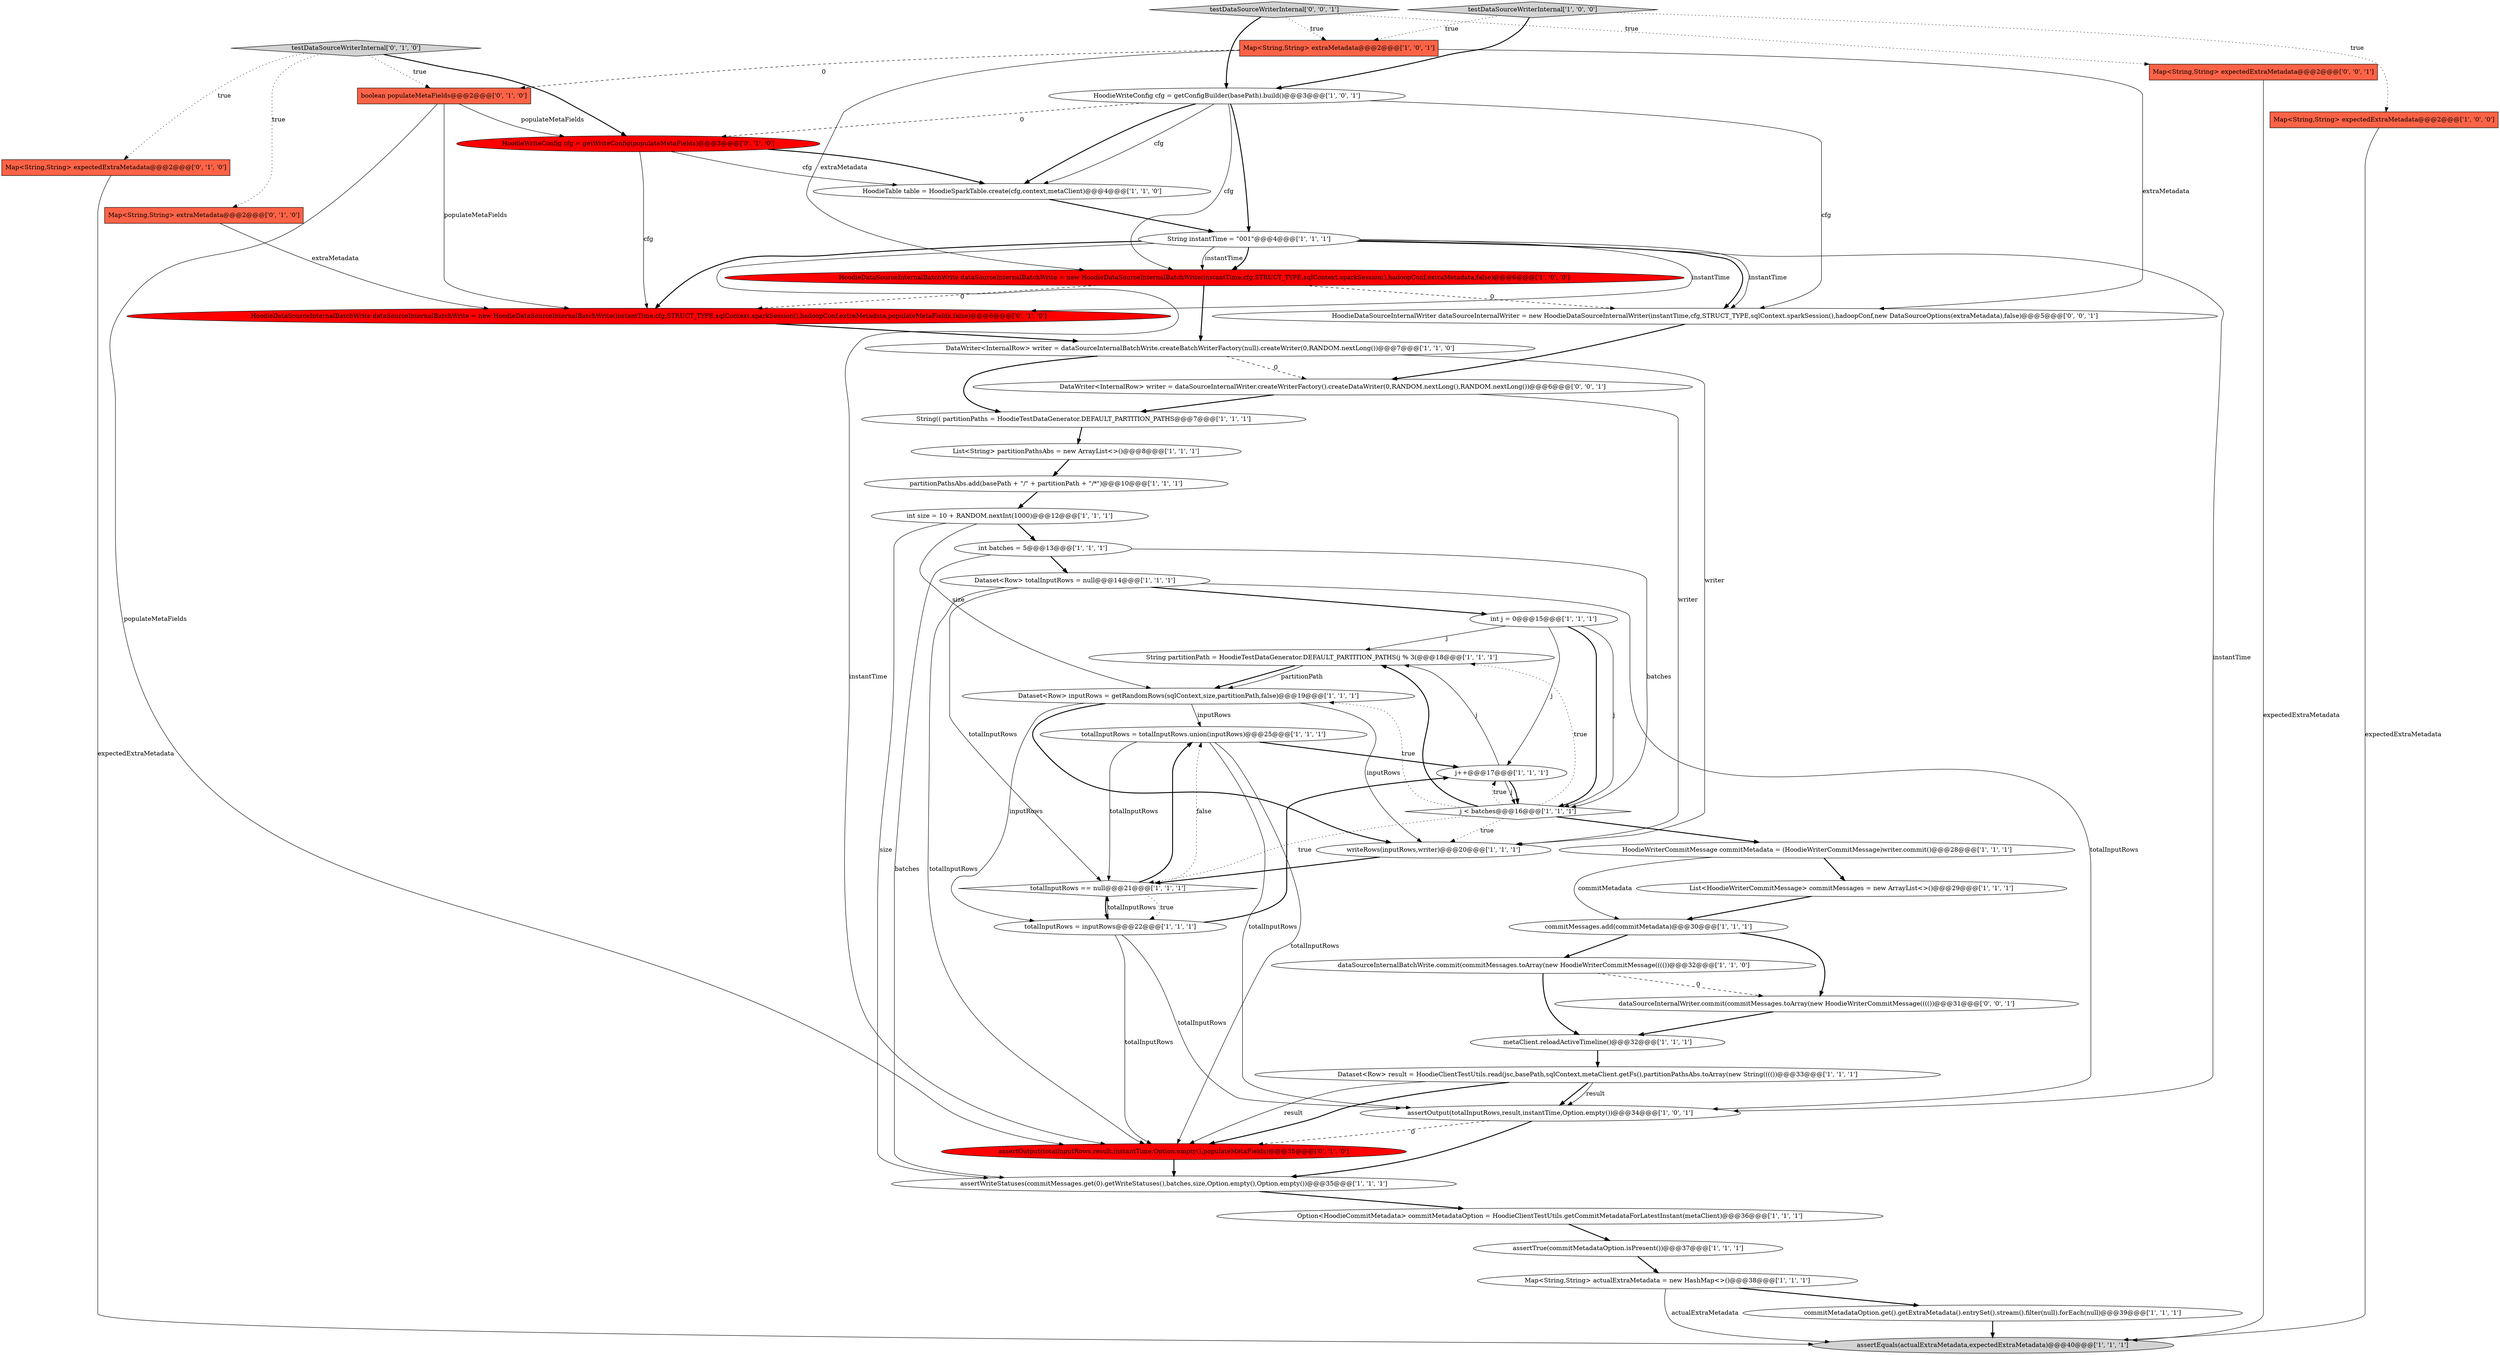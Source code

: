 digraph {
24 [style = filled, label = "String partitionPath = HoodieTestDataGenerator.DEFAULT_PARTITION_PATHS(j % 3(@@@18@@@['1', '1', '1']", fillcolor = white, shape = ellipse image = "AAA0AAABBB1BBB"];
6 [style = filled, label = "HoodieWriteConfig cfg = getConfigBuilder(basePath).build()@@@3@@@['1', '0', '1']", fillcolor = white, shape = ellipse image = "AAA0AAABBB1BBB"];
14 [style = filled, label = "j++@@@17@@@['1', '1', '1']", fillcolor = white, shape = ellipse image = "AAA0AAABBB1BBB"];
32 [style = filled, label = "int j = 0@@@15@@@['1', '1', '1']", fillcolor = white, shape = ellipse image = "AAA0AAABBB1BBB"];
41 [style = filled, label = "HoodieWriteConfig cfg = getWriteConfig(populateMetaFields)@@@3@@@['0', '1', '0']", fillcolor = red, shape = ellipse image = "AAA1AAABBB2BBB"];
31 [style = filled, label = "HoodieTable table = HoodieSparkTable.create(cfg,context,metaClient)@@@4@@@['1', '1', '0']", fillcolor = white, shape = ellipse image = "AAA0AAABBB1BBB"];
35 [style = filled, label = "Map<String,String> extraMetadata@@@2@@@['1', '0', '1']", fillcolor = tomato, shape = box image = "AAA0AAABBB1BBB"];
47 [style = filled, label = "testDataSourceWriterInternal['0', '0', '1']", fillcolor = lightgray, shape = diamond image = "AAA0AAABBB3BBB"];
28 [style = filled, label = "testDataSourceWriterInternal['1', '0', '0']", fillcolor = lightgray, shape = diamond image = "AAA0AAABBB1BBB"];
12 [style = filled, label = "partitionPathsAbs.add(basePath + \"/\" + partitionPath + \"/*\")@@@10@@@['1', '1', '1']", fillcolor = white, shape = ellipse image = "AAA0AAABBB1BBB"];
1 [style = filled, label = "metaClient.reloadActiveTimeline()@@@32@@@['1', '1', '1']", fillcolor = white, shape = ellipse image = "AAA0AAABBB1BBB"];
40 [style = filled, label = "boolean populateMetaFields@@@2@@@['0', '1', '0']", fillcolor = tomato, shape = box image = "AAA1AAABBB2BBB"];
45 [style = filled, label = "dataSourceInternalWriter.commit(commitMessages.toArray(new HoodieWriterCommitMessage(((())@@@31@@@['0', '0', '1']", fillcolor = white, shape = ellipse image = "AAA0AAABBB3BBB"];
0 [style = filled, label = "List<String> partitionPathsAbs = new ArrayList<>()@@@8@@@['1', '1', '1']", fillcolor = white, shape = ellipse image = "AAA0AAABBB1BBB"];
17 [style = filled, label = "totalInputRows = totalInputRows.union(inputRows)@@@25@@@['1', '1', '1']", fillcolor = white, shape = ellipse image = "AAA0AAABBB1BBB"];
38 [style = filled, label = "Map<String,String> extraMetadata@@@2@@@['0', '1', '0']", fillcolor = tomato, shape = box image = "AAA0AAABBB2BBB"];
23 [style = filled, label = "j < batches@@@16@@@['1', '1', '1']", fillcolor = white, shape = diamond image = "AAA0AAABBB1BBB"];
39 [style = filled, label = "testDataSourceWriterInternal['0', '1', '0']", fillcolor = lightgray, shape = diamond image = "AAA0AAABBB2BBB"];
4 [style = filled, label = "String instantTime = \"001\"@@@4@@@['1', '1', '1']", fillcolor = white, shape = ellipse image = "AAA0AAABBB1BBB"];
10 [style = filled, label = "String(( partitionPaths = HoodieTestDataGenerator.DEFAULT_PARTITION_PATHS@@@7@@@['1', '1', '1']", fillcolor = white, shape = ellipse image = "AAA0AAABBB1BBB"];
46 [style = filled, label = "HoodieDataSourceInternalWriter dataSourceInternalWriter = new HoodieDataSourceInternalWriter(instantTime,cfg,STRUCT_TYPE,sqlContext.sparkSession(),hadoopConf,new DataSourceOptions(extraMetadata),false)@@@5@@@['0', '0', '1']", fillcolor = white, shape = ellipse image = "AAA0AAABBB3BBB"];
29 [style = filled, label = "int batches = 5@@@13@@@['1', '1', '1']", fillcolor = white, shape = ellipse image = "AAA0AAABBB1BBB"];
5 [style = filled, label = "Dataset<Row> inputRows = getRandomRows(sqlContext,size,partitionPath,false)@@@19@@@['1', '1', '1']", fillcolor = white, shape = ellipse image = "AAA0AAABBB1BBB"];
21 [style = filled, label = "commitMetadataOption.get().getExtraMetadata().entrySet().stream().filter(null).forEach(null)@@@39@@@['1', '1', '1']", fillcolor = white, shape = ellipse image = "AAA0AAABBB1BBB"];
37 [style = filled, label = "Map<String,String> expectedExtraMetadata@@@2@@@['0', '1', '0']", fillcolor = tomato, shape = box image = "AAA0AAABBB2BBB"];
27 [style = filled, label = "commitMessages.add(commitMetadata)@@@30@@@['1', '1', '1']", fillcolor = white, shape = ellipse image = "AAA0AAABBB1BBB"];
2 [style = filled, label = "assertEquals(actualExtraMetadata,expectedExtraMetadata)@@@40@@@['1', '1', '1']", fillcolor = lightgray, shape = ellipse image = "AAA0AAABBB1BBB"];
36 [style = filled, label = "HoodieDataSourceInternalBatchWrite dataSourceInternalBatchWrite = new HoodieDataSourceInternalBatchWrite(instantTime,cfg,STRUCT_TYPE,sqlContext.sparkSession(),hadoopConf,extraMetadata,populateMetaFields,false)@@@6@@@['0', '1', '0']", fillcolor = red, shape = ellipse image = "AAA1AAABBB2BBB"];
3 [style = filled, label = "Dataset<Row> result = HoodieClientTestUtils.read(jsc,basePath,sqlContext,metaClient.getFs(),partitionPathsAbs.toArray(new String(((())@@@33@@@['1', '1', '1']", fillcolor = white, shape = ellipse image = "AAA0AAABBB1BBB"];
9 [style = filled, label = "Map<String,String> actualExtraMetadata = new HashMap<>()@@@38@@@['1', '1', '1']", fillcolor = white, shape = ellipse image = "AAA0AAABBB1BBB"];
33 [style = filled, label = "HoodieDataSourceInternalBatchWrite dataSourceInternalBatchWrite = new HoodieDataSourceInternalBatchWrite(instantTime,cfg,STRUCT_TYPE,sqlContext.sparkSession(),hadoopConf,extraMetadata,false)@@@6@@@['1', '0', '0']", fillcolor = red, shape = ellipse image = "AAA1AAABBB1BBB"];
43 [style = filled, label = "Map<String,String> expectedExtraMetadata@@@2@@@['0', '0', '1']", fillcolor = tomato, shape = box image = "AAA0AAABBB3BBB"];
25 [style = filled, label = "Map<String,String> expectedExtraMetadata@@@2@@@['1', '0', '0']", fillcolor = tomato, shape = box image = "AAA0AAABBB1BBB"];
7 [style = filled, label = "totalInputRows == null@@@21@@@['1', '1', '1']", fillcolor = white, shape = diamond image = "AAA0AAABBB1BBB"];
30 [style = filled, label = "DataWriter<InternalRow> writer = dataSourceInternalBatchWrite.createBatchWriterFactory(null).createWriter(0,RANDOM.nextLong())@@@7@@@['1', '1', '0']", fillcolor = white, shape = ellipse image = "AAA0AAABBB1BBB"];
20 [style = filled, label = "writeRows(inputRows,writer)@@@20@@@['1', '1', '1']", fillcolor = white, shape = ellipse image = "AAA0AAABBB1BBB"];
8 [style = filled, label = "Dataset<Row> totalInputRows = null@@@14@@@['1', '1', '1']", fillcolor = white, shape = ellipse image = "AAA0AAABBB1BBB"];
19 [style = filled, label = "dataSourceInternalBatchWrite.commit(commitMessages.toArray(new HoodieWriterCommitMessage(((())@@@32@@@['1', '1', '0']", fillcolor = white, shape = ellipse image = "AAA0AAABBB1BBB"];
22 [style = filled, label = "Option<HoodieCommitMetadata> commitMetadataOption = HoodieClientTestUtils.getCommitMetadataForLatestInstant(metaClient)@@@36@@@['1', '1', '1']", fillcolor = white, shape = ellipse image = "AAA0AAABBB1BBB"];
11 [style = filled, label = "assertTrue(commitMetadataOption.isPresent())@@@37@@@['1', '1', '1']", fillcolor = white, shape = ellipse image = "AAA0AAABBB1BBB"];
44 [style = filled, label = "DataWriter<InternalRow> writer = dataSourceInternalWriter.createWriterFactory().createDataWriter(0,RANDOM.nextLong(),RANDOM.nextLong())@@@6@@@['0', '0', '1']", fillcolor = white, shape = ellipse image = "AAA0AAABBB3BBB"];
26 [style = filled, label = "assertWriteStatuses(commitMessages.get(0).getWriteStatuses(),batches,size,Option.empty(),Option.empty())@@@35@@@['1', '1', '1']", fillcolor = white, shape = ellipse image = "AAA0AAABBB1BBB"];
34 [style = filled, label = "totalInputRows = inputRows@@@22@@@['1', '1', '1']", fillcolor = white, shape = ellipse image = "AAA0AAABBB1BBB"];
42 [style = filled, label = "assertOutput(totalInputRows,result,instantTime,Option.empty(),populateMetaFields)@@@35@@@['0', '1', '0']", fillcolor = red, shape = ellipse image = "AAA1AAABBB2BBB"];
15 [style = filled, label = "int size = 10 + RANDOM.nextInt(1000)@@@12@@@['1', '1', '1']", fillcolor = white, shape = ellipse image = "AAA0AAABBB1BBB"];
18 [style = filled, label = "HoodieWriterCommitMessage commitMetadata = (HoodieWriterCommitMessage)writer.commit()@@@28@@@['1', '1', '1']", fillcolor = white, shape = ellipse image = "AAA0AAABBB1BBB"];
13 [style = filled, label = "List<HoodieWriterCommitMessage> commitMessages = new ArrayList<>()@@@29@@@['1', '1', '1']", fillcolor = white, shape = ellipse image = "AAA0AAABBB1BBB"];
16 [style = filled, label = "assertOutput(totalInputRows,result,instantTime,Option.empty())@@@34@@@['1', '0', '1']", fillcolor = white, shape = ellipse image = "AAA0AAABBB1BBB"];
28->6 [style = bold, label=""];
3->42 [style = solid, label="result"];
32->23 [style = bold, label=""];
30->44 [style = dashed, label="0"];
5->20 [style = bold, label=""];
28->35 [style = dotted, label="true"];
7->34 [style = dotted, label="true"];
25->2 [style = solid, label="expectedExtraMetadata"];
28->25 [style = dotted, label="true"];
5->20 [style = solid, label="inputRows"];
32->14 [style = solid, label="j"];
6->46 [style = solid, label="cfg"];
23->5 [style = dotted, label="true"];
35->40 [style = dashed, label="0"];
35->46 [style = solid, label="extraMetadata"];
3->16 [style = bold, label=""];
11->9 [style = bold, label=""];
26->22 [style = bold, label=""];
21->2 [style = bold, label=""];
19->1 [style = bold, label=""];
6->31 [style = solid, label="cfg"];
4->36 [style = solid, label="instantTime"];
34->16 [style = solid, label="totalInputRows"];
17->14 [style = bold, label=""];
6->41 [style = dashed, label="0"];
27->45 [style = bold, label=""];
9->21 [style = bold, label=""];
8->7 [style = solid, label="totalInputRows"];
41->36 [style = solid, label="cfg"];
4->36 [style = bold, label=""];
27->19 [style = bold, label=""];
5->17 [style = solid, label="inputRows"];
4->46 [style = bold, label=""];
47->6 [style = bold, label=""];
17->42 [style = solid, label="totalInputRows"];
29->26 [style = solid, label="batches"];
16->26 [style = bold, label=""];
7->17 [style = dotted, label="false"];
31->4 [style = bold, label=""];
4->46 [style = solid, label="instantTime"];
17->7 [style = solid, label="totalInputRows"];
19->45 [style = dashed, label="0"];
24->5 [style = bold, label=""];
38->36 [style = solid, label="extraMetadata"];
14->23 [style = solid, label="j"];
45->1 [style = bold, label=""];
47->43 [style = dotted, label="true"];
6->4 [style = bold, label=""];
36->30 [style = bold, label=""];
23->14 [style = dotted, label="true"];
44->20 [style = solid, label="writer"];
34->42 [style = solid, label="totalInputRows"];
10->0 [style = bold, label=""];
30->10 [style = bold, label=""];
33->30 [style = bold, label=""];
39->40 [style = dotted, label="true"];
39->41 [style = bold, label=""];
41->31 [style = solid, label="cfg"];
34->14 [style = bold, label=""];
8->16 [style = solid, label="totalInputRows"];
20->7 [style = bold, label=""];
24->5 [style = solid, label="partitionPath"];
15->26 [style = solid, label="size"];
23->24 [style = dotted, label="true"];
22->11 [style = bold, label=""];
15->29 [style = bold, label=""];
8->42 [style = solid, label="totalInputRows"];
46->44 [style = bold, label=""];
4->33 [style = solid, label="instantTime"];
35->33 [style = solid, label="extraMetadata"];
29->23 [style = solid, label="batches"];
7->17 [style = bold, label=""];
40->36 [style = solid, label="populateMetaFields"];
5->34 [style = solid, label="inputRows"];
0->12 [style = bold, label=""];
16->42 [style = dashed, label="0"];
15->5 [style = solid, label="size"];
1->3 [style = bold, label=""];
17->16 [style = solid, label="totalInputRows"];
30->20 [style = solid, label="writer"];
23->7 [style = dotted, label="true"];
4->33 [style = bold, label=""];
14->24 [style = solid, label="j"];
3->42 [style = bold, label=""];
18->27 [style = solid, label="commitMetadata"];
39->37 [style = dotted, label="true"];
23->20 [style = dotted, label="true"];
13->27 [style = bold, label=""];
14->23 [style = bold, label=""];
9->2 [style = solid, label="actualExtraMetadata"];
43->2 [style = solid, label="expectedExtraMetadata"];
41->31 [style = bold, label=""];
40->41 [style = solid, label="populateMetaFields"];
23->18 [style = bold, label=""];
34->7 [style = solid, label="totalInputRows"];
29->8 [style = bold, label=""];
42->26 [style = bold, label=""];
8->32 [style = bold, label=""];
6->33 [style = solid, label="cfg"];
39->38 [style = dotted, label="true"];
12->15 [style = bold, label=""];
44->10 [style = bold, label=""];
33->46 [style = dashed, label="0"];
32->24 [style = solid, label="j"];
23->24 [style = bold, label=""];
37->2 [style = solid, label="expectedExtraMetadata"];
3->16 [style = solid, label="result"];
6->31 [style = bold, label=""];
7->34 [style = bold, label=""];
40->42 [style = solid, label="populateMetaFields"];
47->35 [style = dotted, label="true"];
4->16 [style = solid, label="instantTime"];
33->36 [style = dashed, label="0"];
18->13 [style = bold, label=""];
32->23 [style = solid, label="j"];
4->42 [style = solid, label="instantTime"];
}
